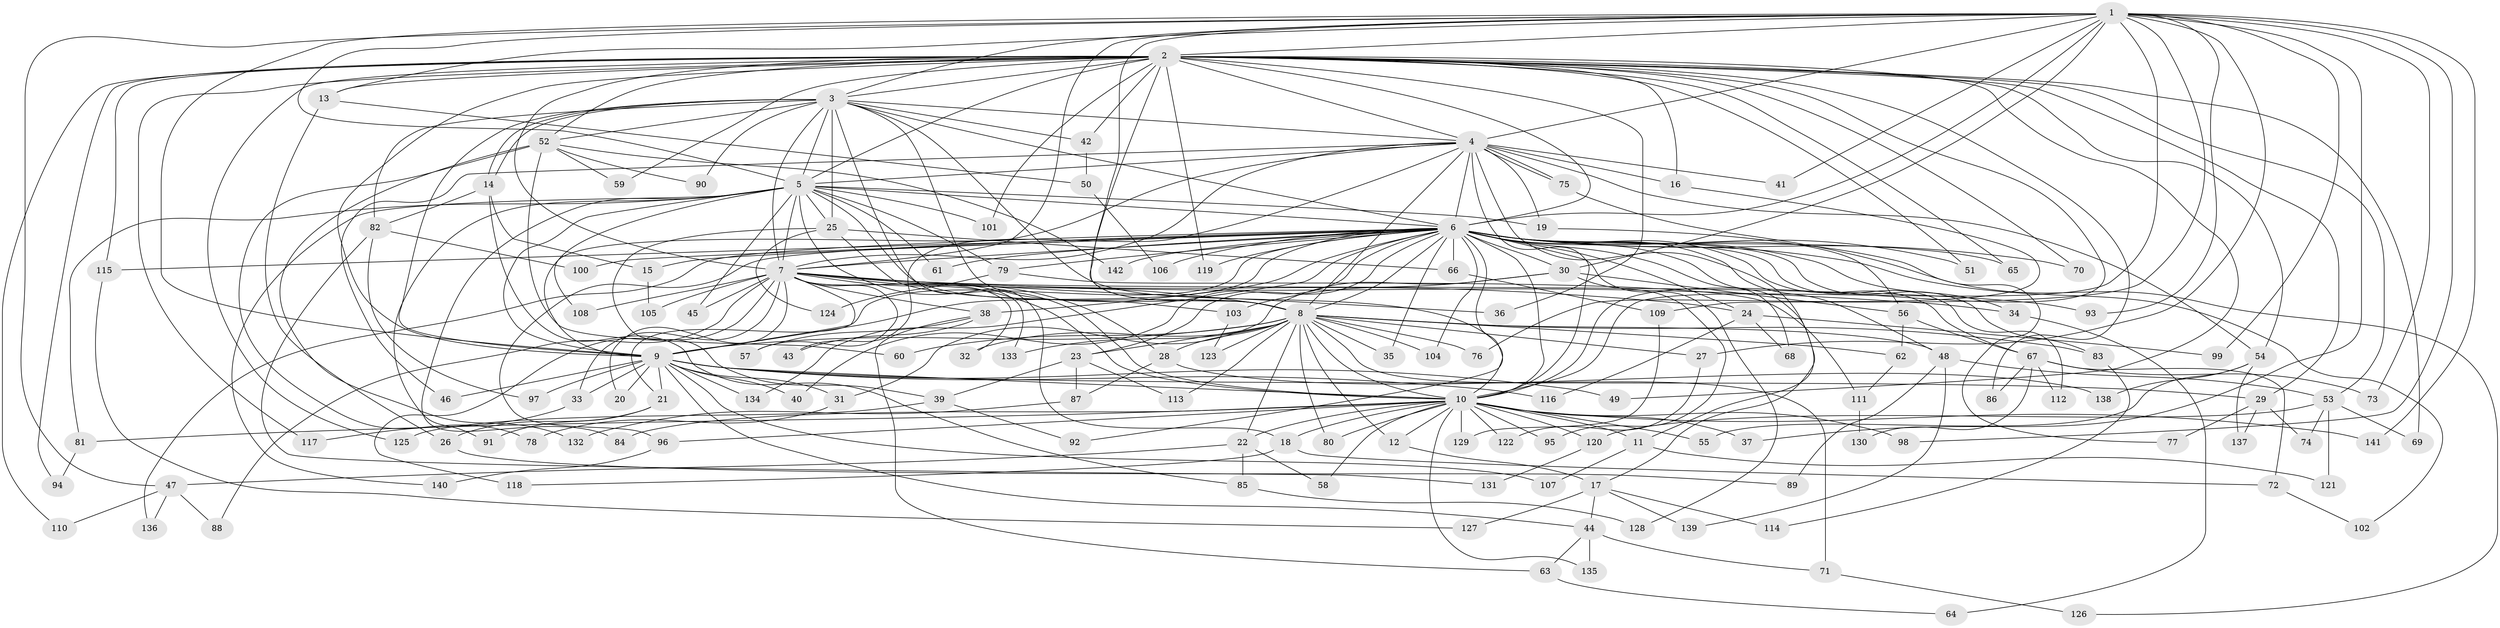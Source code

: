 // coarse degree distribution, {40: 0.014084507042253521, 22: 0.014084507042253521, 2: 0.5492957746478874, 1: 0.18309859154929578, 3: 0.09859154929577464, 6: 0.04225352112676056, 4: 0.028169014084507043, 5: 0.028169014084507043, 9: 0.014084507042253521, 7: 0.014084507042253521, 28: 0.014084507042253521}
// Generated by graph-tools (version 1.1) at 2025/46/03/04/25 21:46:47]
// undirected, 142 vertices, 309 edges
graph export_dot {
graph [start="1"]
  node [color=gray90,style=filled];
  1;
  2;
  3;
  4;
  5;
  6;
  7;
  8;
  9;
  10;
  11;
  12;
  13;
  14;
  15;
  16;
  17;
  18;
  19;
  20;
  21;
  22;
  23;
  24;
  25;
  26;
  27;
  28;
  29;
  30;
  31;
  32;
  33;
  34;
  35;
  36;
  37;
  38;
  39;
  40;
  41;
  42;
  43;
  44;
  45;
  46;
  47;
  48;
  49;
  50;
  51;
  52;
  53;
  54;
  55;
  56;
  57;
  58;
  59;
  60;
  61;
  62;
  63;
  64;
  65;
  66;
  67;
  68;
  69;
  70;
  71;
  72;
  73;
  74;
  75;
  76;
  77;
  78;
  79;
  80;
  81;
  82;
  83;
  84;
  85;
  86;
  87;
  88;
  89;
  90;
  91;
  92;
  93;
  94;
  95;
  96;
  97;
  98;
  99;
  100;
  101;
  102;
  103;
  104;
  105;
  106;
  107;
  108;
  109;
  110;
  111;
  112;
  113;
  114;
  115;
  116;
  117;
  118;
  119;
  120;
  121;
  122;
  123;
  124;
  125;
  126;
  127;
  128;
  129;
  130;
  131;
  132;
  133;
  134;
  135;
  136;
  137;
  138;
  139;
  140;
  141;
  142;
  1 -- 2;
  1 -- 3;
  1 -- 4;
  1 -- 5;
  1 -- 6;
  1 -- 7;
  1 -- 8;
  1 -- 9;
  1 -- 10;
  1 -- 13;
  1 -- 27;
  1 -- 30;
  1 -- 37;
  1 -- 41;
  1 -- 47;
  1 -- 73;
  1 -- 93;
  1 -- 98;
  1 -- 99;
  1 -- 109;
  1 -- 141;
  2 -- 3;
  2 -- 4;
  2 -- 5;
  2 -- 6;
  2 -- 7;
  2 -- 8;
  2 -- 9;
  2 -- 10;
  2 -- 13;
  2 -- 16;
  2 -- 29;
  2 -- 36;
  2 -- 42;
  2 -- 49;
  2 -- 51;
  2 -- 52;
  2 -- 53;
  2 -- 54;
  2 -- 59;
  2 -- 65;
  2 -- 69;
  2 -- 70;
  2 -- 86;
  2 -- 94;
  2 -- 101;
  2 -- 110;
  2 -- 115;
  2 -- 117;
  2 -- 119;
  2 -- 125;
  3 -- 4;
  3 -- 5;
  3 -- 6;
  3 -- 7;
  3 -- 8;
  3 -- 9;
  3 -- 10;
  3 -- 14;
  3 -- 14;
  3 -- 18;
  3 -- 25;
  3 -- 42;
  3 -- 52;
  3 -- 82;
  3 -- 90;
  4 -- 5;
  4 -- 6;
  4 -- 7;
  4 -- 8;
  4 -- 9;
  4 -- 10;
  4 -- 11;
  4 -- 16;
  4 -- 19;
  4 -- 41;
  4 -- 43;
  4 -- 46;
  4 -- 54;
  4 -- 75;
  4 -- 75;
  5 -- 6;
  5 -- 7;
  5 -- 8;
  5 -- 9;
  5 -- 10;
  5 -- 19;
  5 -- 25;
  5 -- 45;
  5 -- 61;
  5 -- 79;
  5 -- 81;
  5 -- 84;
  5 -- 91;
  5 -- 101;
  5 -- 108;
  5 -- 140;
  6 -- 7;
  6 -- 8;
  6 -- 9;
  6 -- 10;
  6 -- 15;
  6 -- 17;
  6 -- 21;
  6 -- 23;
  6 -- 24;
  6 -- 30;
  6 -- 34;
  6 -- 35;
  6 -- 38;
  6 -- 40;
  6 -- 48;
  6 -- 51;
  6 -- 61;
  6 -- 65;
  6 -- 66;
  6 -- 67;
  6 -- 68;
  6 -- 70;
  6 -- 79;
  6 -- 83;
  6 -- 92;
  6 -- 96;
  6 -- 100;
  6 -- 102;
  6 -- 104;
  6 -- 106;
  6 -- 112;
  6 -- 115;
  6 -- 119;
  6 -- 126;
  6 -- 128;
  6 -- 134;
  6 -- 136;
  6 -- 142;
  7 -- 8;
  7 -- 9;
  7 -- 10;
  7 -- 20;
  7 -- 24;
  7 -- 28;
  7 -- 32;
  7 -- 33;
  7 -- 34;
  7 -- 36;
  7 -- 38;
  7 -- 45;
  7 -- 57;
  7 -- 88;
  7 -- 93;
  7 -- 105;
  7 -- 108;
  7 -- 118;
  7 -- 133;
  8 -- 9;
  8 -- 10;
  8 -- 12;
  8 -- 22;
  8 -- 23;
  8 -- 27;
  8 -- 28;
  8 -- 32;
  8 -- 35;
  8 -- 48;
  8 -- 60;
  8 -- 62;
  8 -- 71;
  8 -- 76;
  8 -- 80;
  8 -- 83;
  8 -- 104;
  8 -- 113;
  8 -- 123;
  8 -- 133;
  9 -- 10;
  9 -- 20;
  9 -- 21;
  9 -- 29;
  9 -- 31;
  9 -- 33;
  9 -- 40;
  9 -- 44;
  9 -- 46;
  9 -- 49;
  9 -- 97;
  9 -- 107;
  9 -- 116;
  9 -- 134;
  10 -- 11;
  10 -- 12;
  10 -- 18;
  10 -- 22;
  10 -- 37;
  10 -- 55;
  10 -- 58;
  10 -- 80;
  10 -- 81;
  10 -- 84;
  10 -- 95;
  10 -- 96;
  10 -- 98;
  10 -- 120;
  10 -- 122;
  10 -- 129;
  10 -- 135;
  10 -- 141;
  11 -- 107;
  11 -- 121;
  12 -- 17;
  13 -- 26;
  13 -- 50;
  14 -- 15;
  14 -- 82;
  14 -- 85;
  15 -- 105;
  16 -- 76;
  17 -- 44;
  17 -- 114;
  17 -- 127;
  17 -- 139;
  18 -- 72;
  18 -- 118;
  19 -- 56;
  21 -- 26;
  21 -- 91;
  22 -- 47;
  22 -- 58;
  22 -- 85;
  23 -- 39;
  23 -- 87;
  23 -- 113;
  24 -- 68;
  24 -- 99;
  24 -- 116;
  25 -- 39;
  25 -- 66;
  25 -- 103;
  25 -- 124;
  26 -- 89;
  27 -- 122;
  28 -- 87;
  28 -- 138;
  29 -- 74;
  29 -- 77;
  29 -- 137;
  30 -- 31;
  30 -- 56;
  30 -- 95;
  30 -- 103;
  31 -- 78;
  33 -- 117;
  34 -- 64;
  38 -- 43;
  38 -- 57;
  38 -- 63;
  39 -- 92;
  39 -- 125;
  42 -- 50;
  44 -- 63;
  44 -- 71;
  44 -- 135;
  47 -- 88;
  47 -- 110;
  47 -- 136;
  48 -- 53;
  48 -- 89;
  48 -- 139;
  50 -- 106;
  52 -- 59;
  52 -- 60;
  52 -- 78;
  52 -- 90;
  52 -- 132;
  52 -- 142;
  53 -- 69;
  53 -- 74;
  53 -- 120;
  53 -- 121;
  54 -- 55;
  54 -- 137;
  54 -- 138;
  56 -- 62;
  56 -- 67;
  62 -- 111;
  63 -- 64;
  66 -- 109;
  67 -- 72;
  67 -- 73;
  67 -- 86;
  67 -- 112;
  67 -- 130;
  71 -- 126;
  72 -- 102;
  75 -- 77;
  79 -- 111;
  79 -- 124;
  81 -- 94;
  82 -- 97;
  82 -- 100;
  82 -- 131;
  83 -- 114;
  85 -- 128;
  87 -- 132;
  96 -- 140;
  103 -- 123;
  109 -- 129;
  111 -- 130;
  115 -- 127;
  120 -- 131;
}

